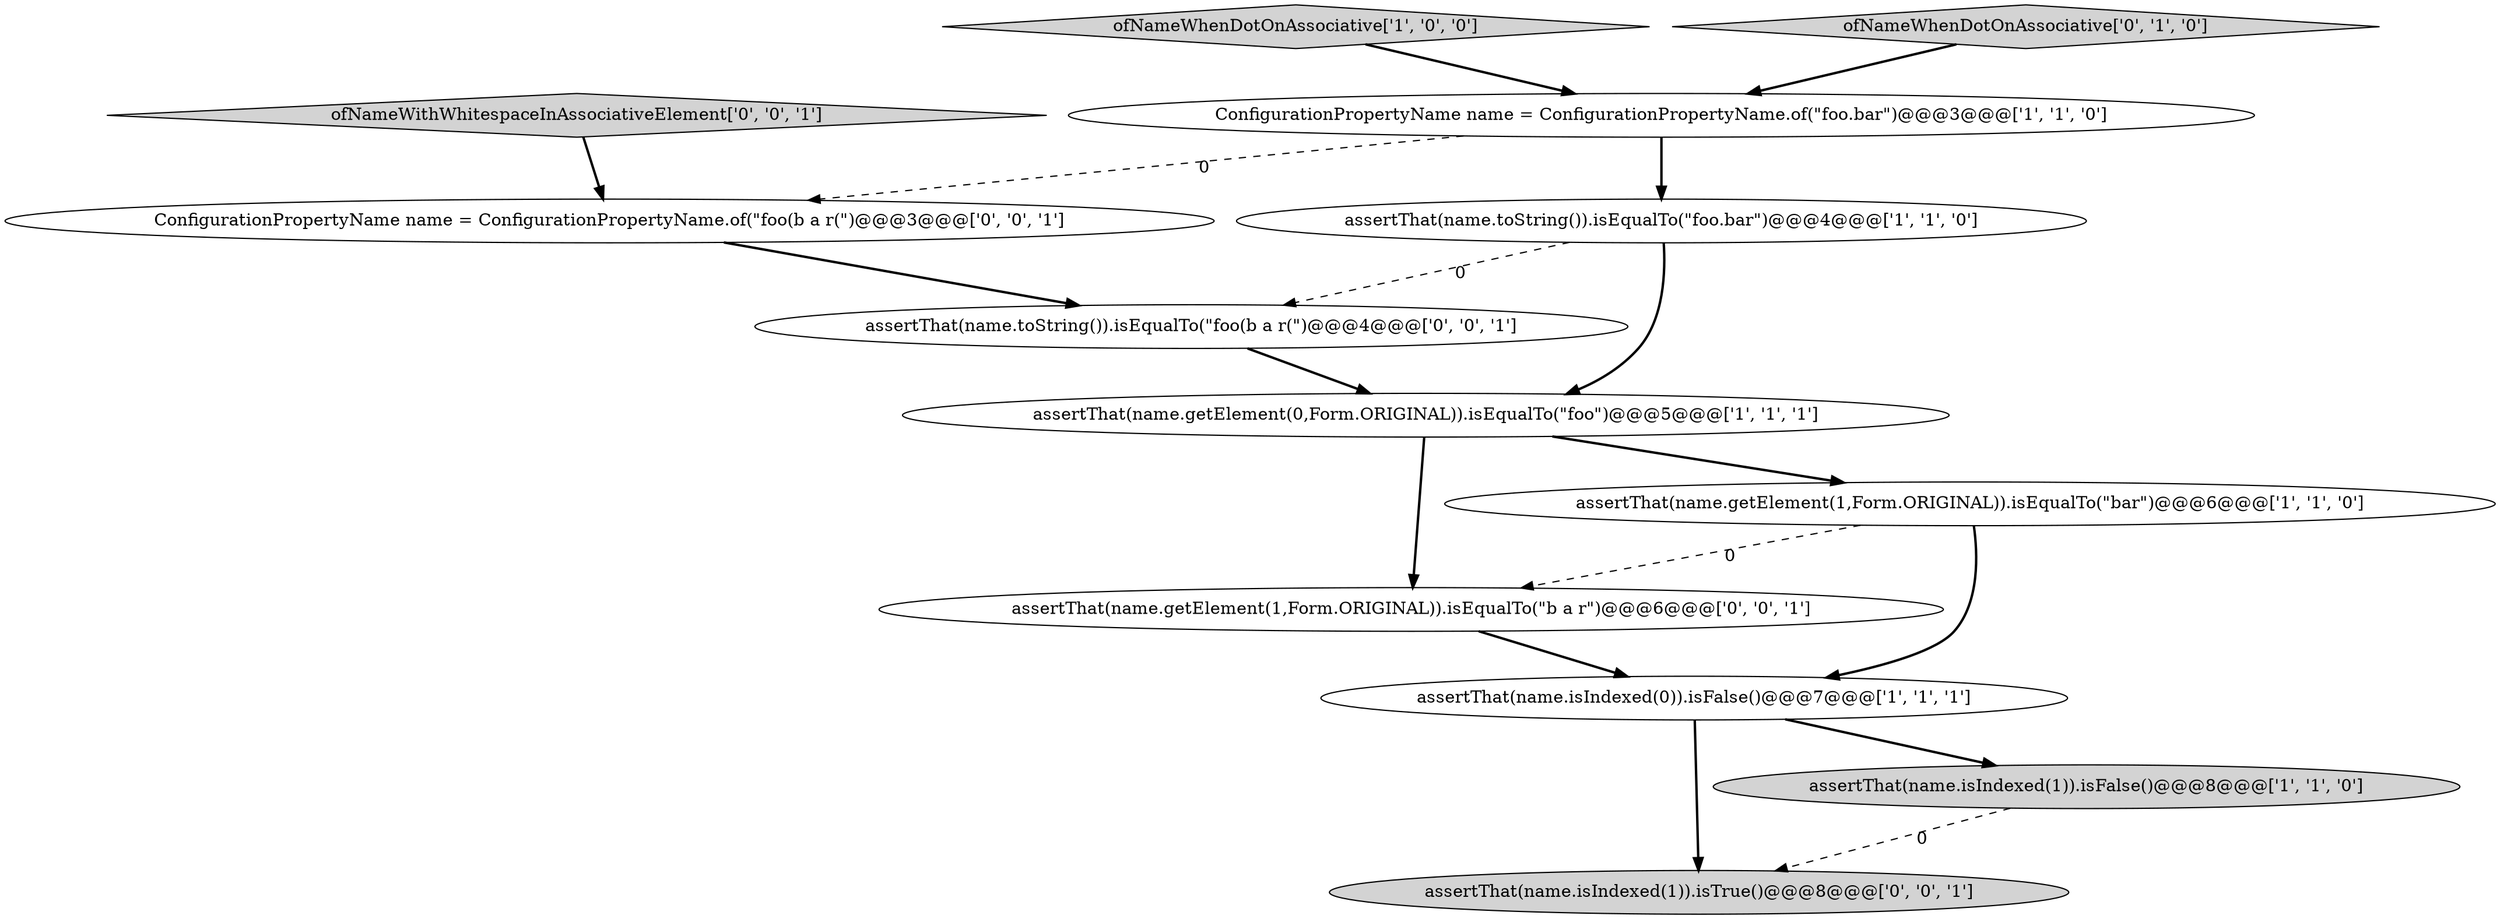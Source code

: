 digraph {
3 [style = filled, label = "ofNameWhenDotOnAssociative['1', '0', '0']", fillcolor = lightgray, shape = diamond image = "AAA0AAABBB1BBB"];
10 [style = filled, label = "assertThat(name.getElement(1,Form.ORIGINAL)).isEqualTo(\"b a r\")@@@6@@@['0', '0', '1']", fillcolor = white, shape = ellipse image = "AAA0AAABBB3BBB"];
1 [style = filled, label = "assertThat(name.isIndexed(0)).isFalse()@@@7@@@['1', '1', '1']", fillcolor = white, shape = ellipse image = "AAA0AAABBB1BBB"];
0 [style = filled, label = "assertThat(name.getElement(0,Form.ORIGINAL)).isEqualTo(\"foo\")@@@5@@@['1', '1', '1']", fillcolor = white, shape = ellipse image = "AAA0AAABBB1BBB"];
11 [style = filled, label = "ConfigurationPropertyName name = ConfigurationPropertyName.of(\"foo(b a r(\")@@@3@@@['0', '0', '1']", fillcolor = white, shape = ellipse image = "AAA0AAABBB3BBB"];
12 [style = filled, label = "ofNameWithWhitespaceInAssociativeElement['0', '0', '1']", fillcolor = lightgray, shape = diamond image = "AAA0AAABBB3BBB"];
7 [style = filled, label = "ofNameWhenDotOnAssociative['0', '1', '0']", fillcolor = lightgray, shape = diamond image = "AAA0AAABBB2BBB"];
9 [style = filled, label = "assertThat(name.toString()).isEqualTo(\"foo(b a r(\")@@@4@@@['0', '0', '1']", fillcolor = white, shape = ellipse image = "AAA0AAABBB3BBB"];
6 [style = filled, label = "assertThat(name.getElement(1,Form.ORIGINAL)).isEqualTo(\"bar\")@@@6@@@['1', '1', '0']", fillcolor = white, shape = ellipse image = "AAA0AAABBB1BBB"];
5 [style = filled, label = "assertThat(name.isIndexed(1)).isFalse()@@@8@@@['1', '1', '0']", fillcolor = lightgray, shape = ellipse image = "AAA0AAABBB1BBB"];
8 [style = filled, label = "assertThat(name.isIndexed(1)).isTrue()@@@8@@@['0', '0', '1']", fillcolor = lightgray, shape = ellipse image = "AAA0AAABBB3BBB"];
4 [style = filled, label = "ConfigurationPropertyName name = ConfigurationPropertyName.of(\"foo.bar\")@@@3@@@['1', '1', '0']", fillcolor = white, shape = ellipse image = "AAA0AAABBB1BBB"];
2 [style = filled, label = "assertThat(name.toString()).isEqualTo(\"foo.bar\")@@@4@@@['1', '1', '0']", fillcolor = white, shape = ellipse image = "AAA0AAABBB1BBB"];
1->5 [style = bold, label=""];
5->8 [style = dashed, label="0"];
6->1 [style = bold, label=""];
0->10 [style = bold, label=""];
2->0 [style = bold, label=""];
4->2 [style = bold, label=""];
7->4 [style = bold, label=""];
9->0 [style = bold, label=""];
1->8 [style = bold, label=""];
4->11 [style = dashed, label="0"];
10->1 [style = bold, label=""];
11->9 [style = bold, label=""];
2->9 [style = dashed, label="0"];
0->6 [style = bold, label=""];
3->4 [style = bold, label=""];
6->10 [style = dashed, label="0"];
12->11 [style = bold, label=""];
}
